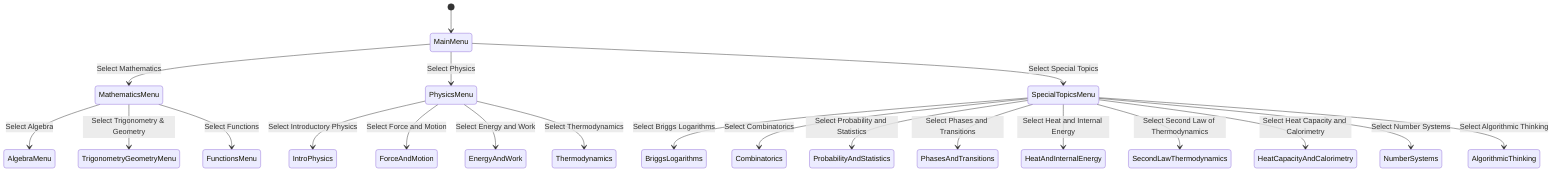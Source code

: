 stateDiagram
    [*] --> MainMenu
    MainMenu --> MathematicsMenu: Select Mathematics
    MainMenu --> PhysicsMenu: Select Physics
    MainMenu --> SpecialTopicsMenu: Select Special Topics

    MathematicsMenu --> AlgebraMenu: Select Algebra
    MathematicsMenu --> TrigonometryGeometryMenu: Select Trigonometry & Geometry
    MathematicsMenu --> FunctionsMenu: Select Functions

    PhysicsMenu --> IntroPhysics: Select Introductory Physics
    PhysicsMenu --> ForceAndMotion: Select Force and Motion
    PhysicsMenu --> EnergyAndWork: Select Energy and Work
    PhysicsMenu --> Thermodynamics: Select Thermodynamics

    SpecialTopicsMenu --> BriggsLogarithms: Select Briggs Logarithms
    SpecialTopicsMenu --> Combinatorics: Select Combinatorics
    SpecialTopicsMenu --> ProbabilityAndStatistics: Select Probability and Statistics
    SpecialTopicsMenu --> PhasesAndTransitions: Select Phases and Transitions
    SpecialTopicsMenu --> HeatAndInternalEnergy: Select Heat and Internal Energy
    SpecialTopicsMenu --> SecondLawThermodynamics: Select Second Law of Thermodynamics
    SpecialTopicsMenu --> HeatCapacityAndCalorimetry: Select Heat Capacity and Calorimetry
    SpecialTopicsMenu --> NumberSystems: Select Number Systems
    SpecialTopicsMenu --> AlgorithmicThinking: Select Algorithmic Thinking